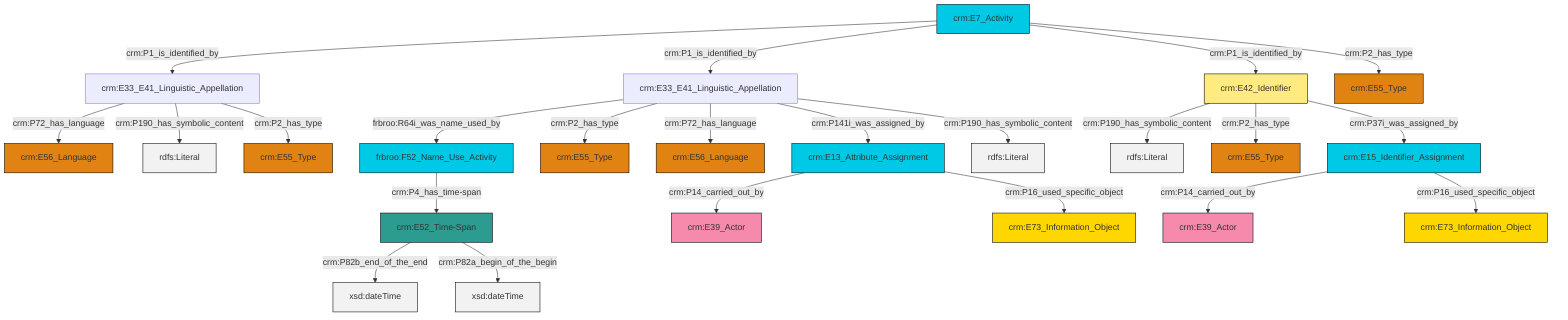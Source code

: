 graph TD
classDef Literal fill:#f2f2f2,stroke:#000000;
classDef CRM_Entity fill:#FFFFFF,stroke:#000000;
classDef Temporal_Entity fill:#00C9E6, stroke:#000000;
classDef Type fill:#E18312, stroke:#000000;
classDef Time-Span fill:#2C9C91, stroke:#000000;
classDef Appellation fill:#FFEB7F, stroke:#000000;
classDef Place fill:#008836, stroke:#000000;
classDef Persistent_Item fill:#B266B2, stroke:#000000;
classDef Conceptual_Object fill:#FFD700, stroke:#000000;
classDef Physical_Thing fill:#D2B48C, stroke:#000000;
classDef Actor fill:#f58aad, stroke:#000000;
classDef PC_Classes fill:#4ce600, stroke:#000000;
classDef Multi fill:#cccccc,stroke:#000000;

2["crm:E52_Time-Span"]:::Time-Span -->|crm:P82b_end_of_the_end| 3[xsd:dateTime]:::Literal
8["crm:E7_Activity"]:::Temporal_Entity -->|crm:P1_is_identified_by| 9["crm:E33_E41_Linguistic_Appellation"]:::Default
10["crm:E33_E41_Linguistic_Appellation"]:::Default -->|frbroo:R64i_was_name_used_by| 12["frbroo:F52_Name_Use_Activity"]:::Temporal_Entity
10["crm:E33_E41_Linguistic_Appellation"]:::Default -->|crm:P2_has_type| 16["crm:E55_Type"]:::Type
20["crm:E42_Identifier"]:::Appellation -->|crm:P190_has_symbolic_content| 21[rdfs:Literal]:::Literal
9["crm:E33_E41_Linguistic_Appellation"]:::Default -->|crm:P72_has_language| 22["crm:E56_Language"]:::Type
9["crm:E33_E41_Linguistic_Appellation"]:::Default -->|crm:P190_has_symbolic_content| 27[rdfs:Literal]:::Literal
24["crm:E13_Attribute_Assignment"]:::Temporal_Entity -->|crm:P14_carried_out_by| 6["crm:E39_Actor"]:::Actor
10["crm:E33_E41_Linguistic_Appellation"]:::Default -->|crm:P72_has_language| 31["crm:E56_Language"]:::Type
8["crm:E7_Activity"]:::Temporal_Entity -->|crm:P1_is_identified_by| 10["crm:E33_E41_Linguistic_Appellation"]:::Default
12["frbroo:F52_Name_Use_Activity"]:::Temporal_Entity -->|crm:P4_has_time-span| 2["crm:E52_Time-Span"]:::Time-Span
10["crm:E33_E41_Linguistic_Appellation"]:::Default -->|crm:P141i_was_assigned_by| 24["crm:E13_Attribute_Assignment"]:::Temporal_Entity
10["crm:E33_E41_Linguistic_Appellation"]:::Default -->|crm:P190_has_symbolic_content| 32[rdfs:Literal]:::Literal
33["crm:E15_Identifier_Assignment"]:::Temporal_Entity -->|crm:P14_carried_out_by| 13["crm:E39_Actor"]:::Actor
9["crm:E33_E41_Linguistic_Appellation"]:::Default -->|crm:P2_has_type| 17["crm:E55_Type"]:::Type
20["crm:E42_Identifier"]:::Appellation -->|crm:P2_has_type| 35["crm:E55_Type"]:::Type
2["crm:E52_Time-Span"]:::Time-Span -->|crm:P82a_begin_of_the_begin| 36[xsd:dateTime]:::Literal
24["crm:E13_Attribute_Assignment"]:::Temporal_Entity -->|crm:P16_used_specific_object| 0["crm:E73_Information_Object"]:::Conceptual_Object
33["crm:E15_Identifier_Assignment"]:::Temporal_Entity -->|crm:P16_used_specific_object| 4["crm:E73_Information_Object"]:::Conceptual_Object
8["crm:E7_Activity"]:::Temporal_Entity -->|crm:P1_is_identified_by| 20["crm:E42_Identifier"]:::Appellation
8["crm:E7_Activity"]:::Temporal_Entity -->|crm:P2_has_type| 29["crm:E55_Type"]:::Type
20["crm:E42_Identifier"]:::Appellation -->|crm:P37i_was_assigned_by| 33["crm:E15_Identifier_Assignment"]:::Temporal_Entity